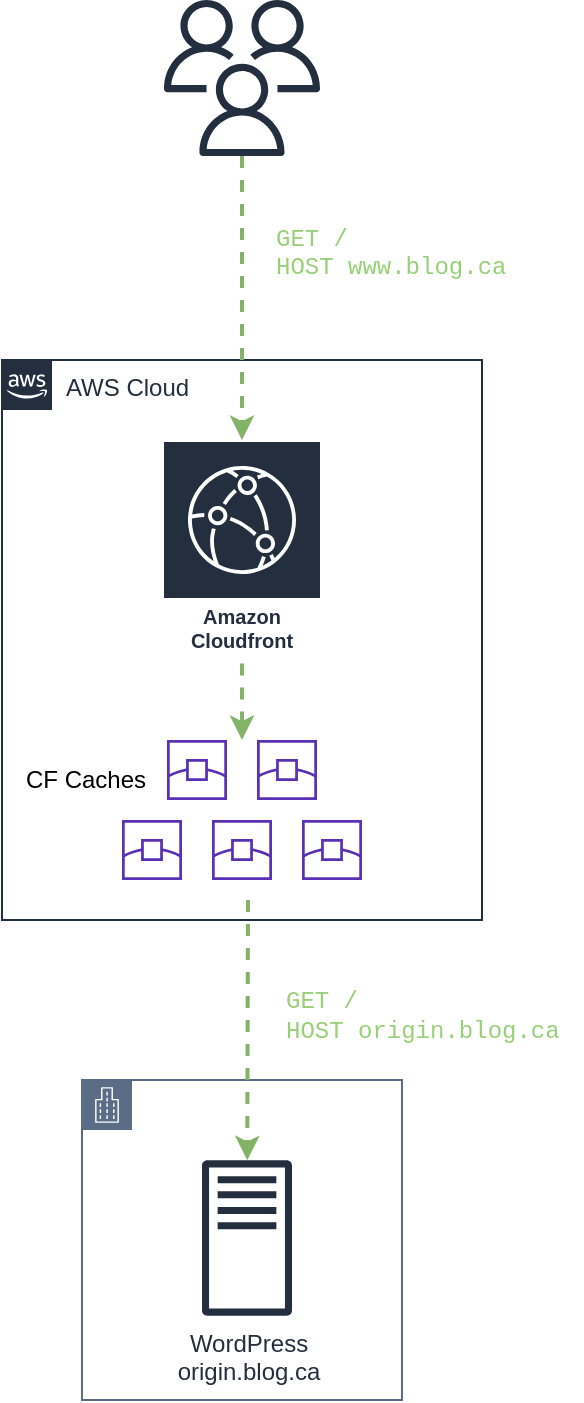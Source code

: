 <mxfile version="10.6.3" type="device"><diagram id="z2x-sej-75D7jx41iFOz" name="Page-1"><mxGraphModel dx="794" dy="575" grid="1" gridSize="10" guides="1" tooltips="1" connect="1" arrows="1" fold="1" page="0" pageScale="1" pageWidth="850" pageHeight="1100" math="0" shadow="0"><root><mxCell id="0"/><mxCell id="1" style="locked=1;" parent="0"/><mxCell id="7C2Tb49NJ_T-byIy-_gv-6" value="AWS Cloud" style="points=[[0,0],[0.25,0],[0.5,0],[0.75,0],[1,0],[1,0.25],[1,0.5],[1,0.75],[1,1],[0.75,1],[0.5,1],[0.25,1],[0,1],[0,0.75],[0,0.5],[0,0.25]];outlineConnect=0;gradientColor=none;html=1;whiteSpace=wrap;fontSize=12;fontStyle=0;shape=mxgraph.aws4.group;grIcon=mxgraph.aws4.group_aws_cloud_alt;strokeColor=#232F3E;fillColor=none;verticalAlign=top;align=left;spacingLeft=30;fontColor=#232F3E;dashed=0;" parent="1" vertex="1"><mxGeometry x="320" y="240" width="240" height="280" as="geometry"/></mxCell><mxCell id="7C2Tb49NJ_T-byIy-_gv-3" value="" style="points=[[0,0],[0.25,0],[0.5,0],[0.75,0],[1,0],[1,0.25],[1,0.5],[1,0.75],[1,1],[0.75,1],[0.5,1],[0.25,1],[0,1],[0,0.75],[0,0.5],[0,0.25]];outlineConnect=0;gradientColor=none;html=1;whiteSpace=wrap;fontSize=12;fontStyle=0;shape=mxgraph.aws4.group;grIcon=mxgraph.aws4.group_corporate_data_center;strokeColor=#5A6C86;fillColor=none;verticalAlign=top;align=left;spacingLeft=30;fontColor=#5A6C86;dashed=0;" parent="1" vertex="1"><mxGeometry x="360" y="600" width="160" height="160" as="geometry"/></mxCell><mxCell id="7C2Tb49NJ_T-byIy-_gv-5" value="Objects" style="" parent="0"/><mxCell id="7C2Tb49NJ_T-byIy-_gv-11" style="rounded=0;orthogonalLoop=1;jettySize=auto;html=1;dashed=1;strokeWidth=2;endArrow=none;strokeColor=#82b366;fillColor=#d5e8d4;startArrow=classic;startFill=1;endFill=0;" parent="7C2Tb49NJ_T-byIy-_gv-5" edge="1" target="7C2Tb49NJ_T-byIy-_gv-7"><mxGeometry relative="1" as="geometry"><mxPoint x="480" y="319.095" as="targetPoint"/><mxPoint x="440" y="430" as="sourcePoint"/></mxGeometry></mxCell><mxCell id="7C2Tb49NJ_T-byIy-_gv-4" value="&lt;div&gt;WordPress&lt;br&gt;&lt;/div&gt;&lt;div&gt;origin.blog.ca&lt;br&gt;&lt;/div&gt;" style="outlineConnect=0;fontColor=#232F3E;gradientColor=none;fillColor=#232F3E;strokeColor=none;dashed=0;verticalLabelPosition=bottom;verticalAlign=top;align=center;html=1;fontSize=12;fontStyle=0;aspect=fixed;shape=mxgraph.aws4.traditional_server;labelPosition=center;" parent="7C2Tb49NJ_T-byIy-_gv-5" vertex="1"><mxGeometry x="420" y="640" width="45" height="78" as="geometry"/></mxCell><mxCell id="7C2Tb49NJ_T-byIy-_gv-9" style="rounded=0;orthogonalLoop=1;jettySize=auto;html=1;fillColor=#d5e8d4;strokeColor=#82b366;strokeWidth=2;dashed=1;edgeStyle=orthogonalEdgeStyle;" parent="7C2Tb49NJ_T-byIy-_gv-5" source="7C2Tb49NJ_T-byIy-_gv-2" edge="1" target="7C2Tb49NJ_T-byIy-_gv-7"><mxGeometry relative="1" as="geometry"><mxPoint x="187.855" y="320" as="sourcePoint"/><mxPoint x="400" y="320" as="targetPoint"/></mxGeometry></mxCell><mxCell id="7C2Tb49NJ_T-byIy-_gv-2" value="" style="outlineConnect=0;fontColor=#232F3E;gradientColor=none;fillColor=#232F3E;strokeColor=none;dashed=0;verticalLabelPosition=bottom;verticalAlign=top;align=center;html=1;fontSize=12;fontStyle=0;aspect=fixed;shape=mxgraph.aws4.users;" parent="7C2Tb49NJ_T-byIy-_gv-5" vertex="1"><mxGeometry x="401" y="60" width="78" height="78" as="geometry"/></mxCell><mxCell id="7C2Tb49NJ_T-byIy-_gv-7" value="&lt;div&gt;Amazon Cloudfront&lt;/div&gt;" style="outlineConnect=0;fontColor=#232F3E;gradientColor=none;strokeColor=#ffffff;fillColor=#232F3E;dashed=0;verticalLabelPosition=middle;verticalAlign=bottom;align=center;html=1;whiteSpace=wrap;fontSize=10;fontStyle=1;spacing=3;shape=mxgraph.aws4.productIcon;prIcon=mxgraph.aws4.cloudfront;" parent="7C2Tb49NJ_T-byIy-_gv-5" vertex="1"><mxGeometry x="400" y="280" width="80" height="110" as="geometry"/></mxCell><mxCell id="7C2Tb49NJ_T-byIy-_gv-18" value="CF Caches" style="text;html=1;resizable=0;points=[];autosize=1;align=left;verticalAlign=top;spacingTop=-4;" parent="7C2Tb49NJ_T-byIy-_gv-5" vertex="1"><mxGeometry x="330" y="440" width="80" height="20" as="geometry"/></mxCell><mxCell id="7C2Tb49NJ_T-byIy-_gv-19" style="rounded=0;orthogonalLoop=1;jettySize=auto;html=1;dashed=1;startArrow=none;startFill=0;endArrow=classic;endFill=1;strokeWidth=2;strokeColor=#82b366;fillColor=#d5e8d4;" parent="7C2Tb49NJ_T-byIy-_gv-5" target="7C2Tb49NJ_T-byIy-_gv-4" edge="1"><mxGeometry relative="1" as="geometry"><mxPoint x="443" y="510" as="sourcePoint"/></mxGeometry></mxCell><mxCell id="7C2Tb49NJ_T-byIy-_gv-27" value="&lt;div&gt;&lt;font color=&quot;#97D077&quot;&gt;GET /&lt;/font&gt;&lt;/div&gt;&lt;div&gt;&lt;font color=&quot;#97D077&quot;&gt;HOST www.blog.ca&lt;/font&gt;&lt;/div&gt;" style="text;html=1;resizable=0;points=[];autosize=1;align=left;verticalAlign=top;spacingTop=-4;fontColor=#A680B8;fontFamily=Courier New;fontStyle=0" parent="7C2Tb49NJ_T-byIy-_gv-5" vertex="1"><mxGeometry x="455" y="170" width="130" height="30" as="geometry"/></mxCell><mxCell id="7C2Tb49NJ_T-byIy-_gv-57" value="&lt;div&gt;&lt;font face=&quot;Courier New&quot; color=&quot;#97D077&quot;&gt;GET /&lt;/font&gt;&lt;/div&gt;&lt;div&gt;&lt;font face=&quot;Courier New&quot; color=&quot;#97D077&quot;&gt;HOST origin.blog.ca&lt;br&gt;&lt;/font&gt;&lt;/div&gt;" style="text;html=1;resizable=0;points=[];autosize=1;align=left;verticalAlign=top;spacingTop=-4;fontColor=#A680B8;fontStyle=0" parent="7C2Tb49NJ_T-byIy-_gv-5" vertex="1"><mxGeometry x="460" y="550" width="150" height="30" as="geometry"/></mxCell><mxCell id="4aYLx62QGhcKuOdlJFSZ-11" value="" style="group" vertex="1" connectable="0" parent="7C2Tb49NJ_T-byIy-_gv-5"><mxGeometry x="380" y="430" width="120" height="70" as="geometry"/></mxCell><mxCell id="4aYLx62QGhcKuOdlJFSZ-4" value="" style="outlineConnect=0;fontColor=#232F3E;gradientColor=none;fillColor=#5A30B5;strokeColor=none;dashed=0;verticalLabelPosition=bottom;verticalAlign=top;align=center;html=1;fontSize=12;fontStyle=0;aspect=fixed;shape=mxgraph.aws4.edge_location;labelBackgroundColor=none;" vertex="1" parent="4aYLx62QGhcKuOdlJFSZ-11"><mxGeometry x="22.5" width="30" height="30" as="geometry"/></mxCell><mxCell id="4aYLx62QGhcKuOdlJFSZ-5" value="" style="outlineConnect=0;fontColor=#232F3E;gradientColor=none;fillColor=#5A30B5;strokeColor=none;dashed=0;verticalLabelPosition=bottom;verticalAlign=top;align=center;html=1;fontSize=12;fontStyle=0;aspect=fixed;shape=mxgraph.aws4.edge_location;labelBackgroundColor=none;" vertex="1" parent="4aYLx62QGhcKuOdlJFSZ-11"><mxGeometry y="40" width="30" height="30" as="geometry"/></mxCell><mxCell id="4aYLx62QGhcKuOdlJFSZ-6" value="" style="outlineConnect=0;fontColor=#232F3E;gradientColor=none;fillColor=#5A30B5;strokeColor=none;dashed=0;verticalLabelPosition=bottom;verticalAlign=top;align=center;html=1;fontSize=12;fontStyle=0;aspect=fixed;shape=mxgraph.aws4.edge_location;labelBackgroundColor=none;" vertex="1" parent="4aYLx62QGhcKuOdlJFSZ-11"><mxGeometry x="67.5" width="30" height="30" as="geometry"/></mxCell><mxCell id="4aYLx62QGhcKuOdlJFSZ-7" value="" style="outlineConnect=0;fontColor=#232F3E;gradientColor=none;fillColor=#5A30B5;strokeColor=none;dashed=0;verticalLabelPosition=bottom;verticalAlign=top;align=center;html=1;fontSize=12;fontStyle=0;aspect=fixed;shape=mxgraph.aws4.edge_location;labelBackgroundColor=none;" vertex="1" parent="4aYLx62QGhcKuOdlJFSZ-11"><mxGeometry x="45" y="40" width="30" height="30" as="geometry"/></mxCell><mxCell id="4aYLx62QGhcKuOdlJFSZ-8" value="" style="outlineConnect=0;fontColor=#232F3E;gradientColor=none;fillColor=#5A30B5;strokeColor=none;dashed=0;verticalLabelPosition=bottom;verticalAlign=top;align=center;html=1;fontSize=12;fontStyle=0;aspect=fixed;shape=mxgraph.aws4.edge_location;labelBackgroundColor=none;" vertex="1" parent="4aYLx62QGhcKuOdlJFSZ-11"><mxGeometry x="90" y="40" width="30" height="30" as="geometry"/></mxCell></root></mxGraphModel></diagram></mxfile>